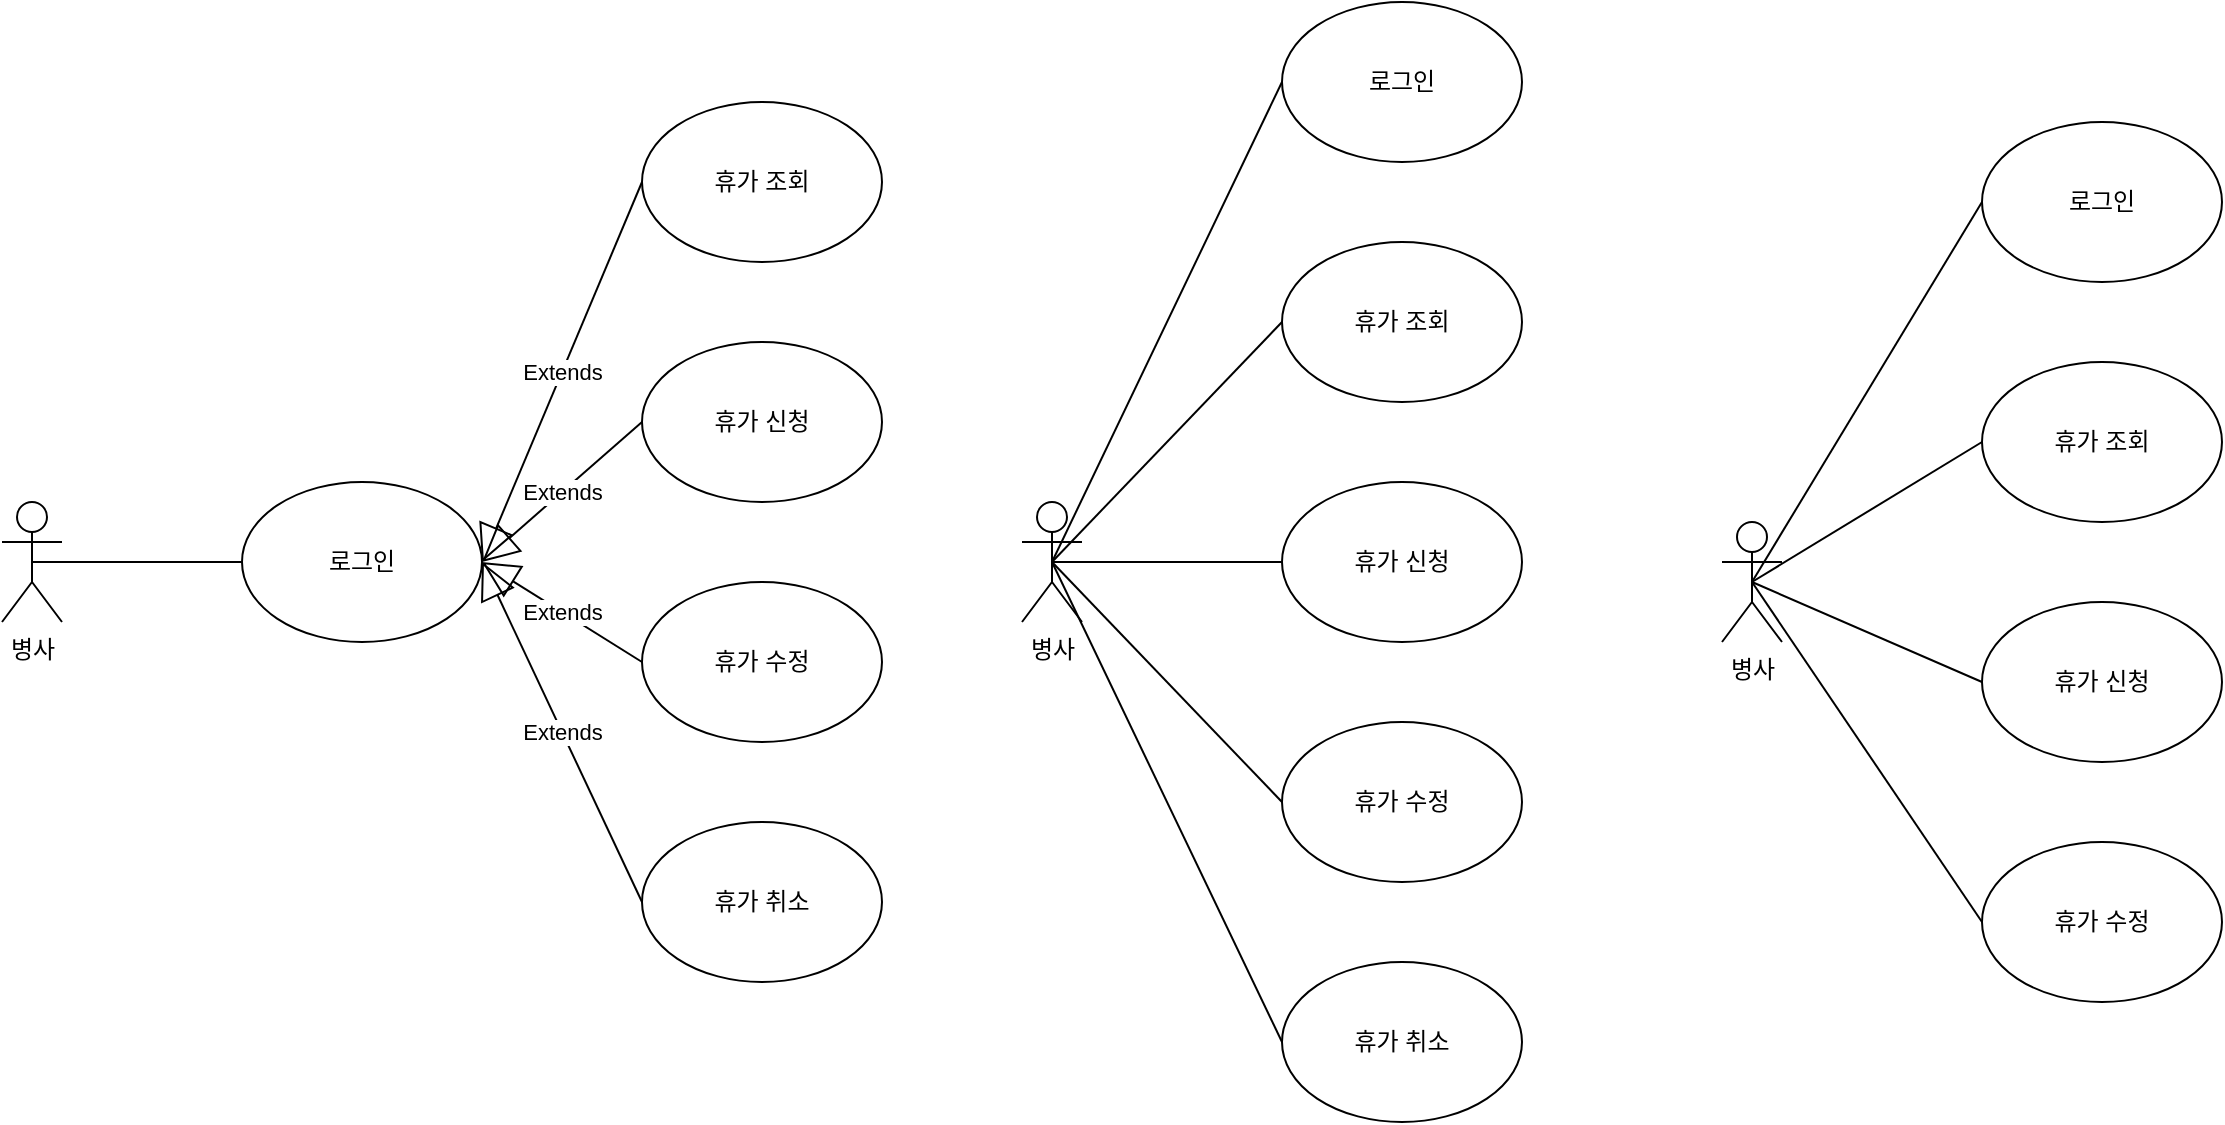 <mxfile version="13.0.5" type="device"><diagram id="QwUZPwF-8PaiH3k9oCQ7" name="Page-1"><mxGraphModel dx="1504" dy="644" grid="1" gridSize="10" guides="1" tooltips="1" connect="1" arrows="1" fold="1" page="1" pageScale="1" pageWidth="827" pageHeight="1169" math="0" shadow="0"><root><mxCell id="0"/><mxCell id="1" parent="0"/><mxCell id="nE359LRtqqMu93-BtnFI-255" value="병사" style="shape=umlActor;verticalLabelPosition=bottom;labelBackgroundColor=#ffffff;verticalAlign=top;html=1;outlineConnect=0;" vertex="1" parent="1"><mxGeometry x="40" y="650" width="30" height="60" as="geometry"/></mxCell><mxCell id="nE359LRtqqMu93-BtnFI-256" value="휴가 신청" style="ellipse;whiteSpace=wrap;html=1;" vertex="1" parent="1"><mxGeometry x="360" y="570" width="120" height="80" as="geometry"/></mxCell><mxCell id="nE359LRtqqMu93-BtnFI-257" value="휴가 수정" style="ellipse;whiteSpace=wrap;html=1;" vertex="1" parent="1"><mxGeometry x="360" y="690" width="120" height="80" as="geometry"/></mxCell><mxCell id="nE359LRtqqMu93-BtnFI-258" value="로그인" style="ellipse;whiteSpace=wrap;html=1;" vertex="1" parent="1"><mxGeometry x="160" y="640" width="120" height="80" as="geometry"/></mxCell><mxCell id="nE359LRtqqMu93-BtnFI-262" value="휴가 취소" style="ellipse;whiteSpace=wrap;html=1;" vertex="1" parent="1"><mxGeometry x="360" y="810" width="120" height="80" as="geometry"/></mxCell><mxCell id="nE359LRtqqMu93-BtnFI-283" value="휴가 조회" style="ellipse;whiteSpace=wrap;html=1;" vertex="1" parent="1"><mxGeometry x="360" y="450" width="120" height="80" as="geometry"/></mxCell><mxCell id="nE359LRtqqMu93-BtnFI-289" value="" style="endArrow=none;html=1;exitX=0.5;exitY=0.5;exitDx=0;exitDy=0;exitPerimeter=0;entryX=0;entryY=0.5;entryDx=0;entryDy=0;" edge="1" parent="1" source="nE359LRtqqMu93-BtnFI-255" target="nE359LRtqqMu93-BtnFI-258"><mxGeometry width="50" height="50" relative="1" as="geometry"><mxPoint x="340" y="770" as="sourcePoint"/><mxPoint x="390" y="720" as="targetPoint"/></mxGeometry></mxCell><mxCell id="nE359LRtqqMu93-BtnFI-290" value="Extends" style="endArrow=block;endSize=16;endFill=0;html=1;exitX=0;exitY=0.5;exitDx=0;exitDy=0;entryX=1;entryY=0.5;entryDx=0;entryDy=0;" edge="1" parent="1" source="nE359LRtqqMu93-BtnFI-283" target="nE359LRtqqMu93-BtnFI-258"><mxGeometry width="160" relative="1" as="geometry"><mxPoint x="290" y="740" as="sourcePoint"/><mxPoint x="450" y="740" as="targetPoint"/></mxGeometry></mxCell><mxCell id="nE359LRtqqMu93-BtnFI-291" value="Extends" style="endArrow=block;endSize=16;endFill=0;html=1;exitX=0;exitY=0.5;exitDx=0;exitDy=0;entryX=1;entryY=0.5;entryDx=0;entryDy=0;" edge="1" parent="1" source="nE359LRtqqMu93-BtnFI-256" target="nE359LRtqqMu93-BtnFI-258"><mxGeometry width="160" relative="1" as="geometry"><mxPoint x="370.0" y="500" as="sourcePoint"/><mxPoint x="290.0" y="690.0" as="targetPoint"/></mxGeometry></mxCell><mxCell id="nE359LRtqqMu93-BtnFI-292" value="Extends" style="endArrow=block;endSize=16;endFill=0;html=1;exitX=0;exitY=0.5;exitDx=0;exitDy=0;entryX=1;entryY=0.5;entryDx=0;entryDy=0;" edge="1" parent="1" source="nE359LRtqqMu93-BtnFI-257" target="nE359LRtqqMu93-BtnFI-258"><mxGeometry width="160" relative="1" as="geometry"><mxPoint x="380.0" y="510" as="sourcePoint"/><mxPoint x="300.0" y="700.0" as="targetPoint"/></mxGeometry></mxCell><mxCell id="nE359LRtqqMu93-BtnFI-293" value="Extends" style="endArrow=block;endSize=16;endFill=0;html=1;exitX=0;exitY=0.5;exitDx=0;exitDy=0;entryX=1;entryY=0.5;entryDx=0;entryDy=0;" edge="1" parent="1" source="nE359LRtqqMu93-BtnFI-262" target="nE359LRtqqMu93-BtnFI-258"><mxGeometry width="160" relative="1" as="geometry"><mxPoint x="390.0" y="520" as="sourcePoint"/><mxPoint x="310.0" y="710.0" as="targetPoint"/></mxGeometry></mxCell><mxCell id="nE359LRtqqMu93-BtnFI-294" value="병사" style="shape=umlActor;verticalLabelPosition=bottom;labelBackgroundColor=#ffffff;verticalAlign=top;html=1;outlineConnect=0;" vertex="1" parent="1"><mxGeometry x="550" y="650" width="30" height="60" as="geometry"/></mxCell><mxCell id="nE359LRtqqMu93-BtnFI-295" value="휴가 신청" style="ellipse;whiteSpace=wrap;html=1;" vertex="1" parent="1"><mxGeometry x="680" y="640" width="120" height="80" as="geometry"/></mxCell><mxCell id="nE359LRtqqMu93-BtnFI-296" value="휴가 수정" style="ellipse;whiteSpace=wrap;html=1;" vertex="1" parent="1"><mxGeometry x="680" y="760" width="120" height="80" as="geometry"/></mxCell><mxCell id="nE359LRtqqMu93-BtnFI-297" value="로그인" style="ellipse;whiteSpace=wrap;html=1;" vertex="1" parent="1"><mxGeometry x="680" y="400" width="120" height="80" as="geometry"/></mxCell><mxCell id="nE359LRtqqMu93-BtnFI-298" value="휴가 취소" style="ellipse;whiteSpace=wrap;html=1;" vertex="1" parent="1"><mxGeometry x="680" y="880" width="120" height="80" as="geometry"/></mxCell><mxCell id="nE359LRtqqMu93-BtnFI-299" value="휴가 조회" style="ellipse;whiteSpace=wrap;html=1;" vertex="1" parent="1"><mxGeometry x="680" y="520" width="120" height="80" as="geometry"/></mxCell><mxCell id="nE359LRtqqMu93-BtnFI-300" value="" style="endArrow=none;html=1;exitX=0.5;exitY=0.5;exitDx=0;exitDy=0;exitPerimeter=0;entryX=0;entryY=0.5;entryDx=0;entryDy=0;" edge="1" parent="1" source="nE359LRtqqMu93-BtnFI-294" target="nE359LRtqqMu93-BtnFI-297"><mxGeometry width="50" height="50" relative="1" as="geometry"><mxPoint x="850" y="770" as="sourcePoint"/><mxPoint x="900" y="720" as="targetPoint"/></mxGeometry></mxCell><mxCell id="nE359LRtqqMu93-BtnFI-305" value="" style="endArrow=none;html=1;exitX=0.5;exitY=0.5;exitDx=0;exitDy=0;exitPerimeter=0;entryX=0;entryY=0.5;entryDx=0;entryDy=0;" edge="1" parent="1" source="nE359LRtqqMu93-BtnFI-294" target="nE359LRtqqMu93-BtnFI-299"><mxGeometry width="50" height="50" relative="1" as="geometry"><mxPoint x="575" y="690.0" as="sourcePoint"/><mxPoint x="690" y="450" as="targetPoint"/></mxGeometry></mxCell><mxCell id="nE359LRtqqMu93-BtnFI-306" value="" style="endArrow=none;html=1;exitX=0.5;exitY=0.5;exitDx=0;exitDy=0;exitPerimeter=0;entryX=0;entryY=0.5;entryDx=0;entryDy=0;" edge="1" parent="1" source="nE359LRtqqMu93-BtnFI-294" target="nE359LRtqqMu93-BtnFI-295"><mxGeometry width="50" height="50" relative="1" as="geometry"><mxPoint x="585" y="700.0" as="sourcePoint"/><mxPoint x="700" y="460" as="targetPoint"/></mxGeometry></mxCell><mxCell id="nE359LRtqqMu93-BtnFI-307" value="" style="endArrow=none;html=1;exitX=0.5;exitY=0.5;exitDx=0;exitDy=0;exitPerimeter=0;entryX=0;entryY=0.5;entryDx=0;entryDy=0;" edge="1" parent="1" source="nE359LRtqqMu93-BtnFI-294" target="nE359LRtqqMu93-BtnFI-296"><mxGeometry width="50" height="50" relative="1" as="geometry"><mxPoint x="540" y="950.0" as="sourcePoint"/><mxPoint x="655" y="710" as="targetPoint"/></mxGeometry></mxCell><mxCell id="nE359LRtqqMu93-BtnFI-308" value="" style="endArrow=none;html=1;exitX=0.5;exitY=0.5;exitDx=0;exitDy=0;exitPerimeter=0;entryX=0;entryY=0.5;entryDx=0;entryDy=0;" edge="1" parent="1" source="nE359LRtqqMu93-BtnFI-294" target="nE359LRtqqMu93-BtnFI-298"><mxGeometry width="50" height="50" relative="1" as="geometry"><mxPoint x="605" y="720.0" as="sourcePoint"/><mxPoint x="720" y="480" as="targetPoint"/></mxGeometry></mxCell><mxCell id="nE359LRtqqMu93-BtnFI-309" value="병사" style="shape=umlActor;verticalLabelPosition=bottom;labelBackgroundColor=#ffffff;verticalAlign=top;html=1;outlineConnect=0;" vertex="1" parent="1"><mxGeometry x="900" y="660" width="30" height="60" as="geometry"/></mxCell><mxCell id="nE359LRtqqMu93-BtnFI-310" value="휴가 신청" style="ellipse;whiteSpace=wrap;html=1;" vertex="1" parent="1"><mxGeometry x="1030" y="700" width="120" height="80" as="geometry"/></mxCell><mxCell id="nE359LRtqqMu93-BtnFI-311" value="휴가 수정" style="ellipse;whiteSpace=wrap;html=1;" vertex="1" parent="1"><mxGeometry x="1030" y="820" width="120" height="80" as="geometry"/></mxCell><mxCell id="nE359LRtqqMu93-BtnFI-312" value="로그인" style="ellipse;whiteSpace=wrap;html=1;" vertex="1" parent="1"><mxGeometry x="1030" y="460" width="120" height="80" as="geometry"/></mxCell><mxCell id="nE359LRtqqMu93-BtnFI-314" value="휴가 조회" style="ellipse;whiteSpace=wrap;html=1;" vertex="1" parent="1"><mxGeometry x="1030" y="580" width="120" height="80" as="geometry"/></mxCell><mxCell id="nE359LRtqqMu93-BtnFI-315" value="" style="endArrow=none;html=1;exitX=0.5;exitY=0.5;exitDx=0;exitDy=0;exitPerimeter=0;entryX=0;entryY=0.5;entryDx=0;entryDy=0;" edge="1" parent="1" source="nE359LRtqqMu93-BtnFI-309" target="nE359LRtqqMu93-BtnFI-312"><mxGeometry width="50" height="50" relative="1" as="geometry"><mxPoint x="1200" y="780" as="sourcePoint"/><mxPoint x="1250" y="730" as="targetPoint"/></mxGeometry></mxCell><mxCell id="nE359LRtqqMu93-BtnFI-316" value="" style="endArrow=none;html=1;exitX=0.5;exitY=0.5;exitDx=0;exitDy=0;exitPerimeter=0;entryX=0;entryY=0.5;entryDx=0;entryDy=0;" edge="1" parent="1" source="nE359LRtqqMu93-BtnFI-309" target="nE359LRtqqMu93-BtnFI-314"><mxGeometry width="50" height="50" relative="1" as="geometry"><mxPoint x="925" y="700.0" as="sourcePoint"/><mxPoint x="1040" y="460" as="targetPoint"/></mxGeometry></mxCell><mxCell id="nE359LRtqqMu93-BtnFI-317" value="" style="endArrow=none;html=1;exitX=0.5;exitY=0.5;exitDx=0;exitDy=0;exitPerimeter=0;entryX=0;entryY=0.5;entryDx=0;entryDy=0;" edge="1" parent="1" source="nE359LRtqqMu93-BtnFI-309" target="nE359LRtqqMu93-BtnFI-310"><mxGeometry width="50" height="50" relative="1" as="geometry"><mxPoint x="935" y="710.0" as="sourcePoint"/><mxPoint x="1050" y="470" as="targetPoint"/></mxGeometry></mxCell><mxCell id="nE359LRtqqMu93-BtnFI-318" value="" style="endArrow=none;html=1;exitX=0.5;exitY=0.5;exitDx=0;exitDy=0;exitPerimeter=0;entryX=0;entryY=0.5;entryDx=0;entryDy=0;" edge="1" parent="1" source="nE359LRtqqMu93-BtnFI-309" target="nE359LRtqqMu93-BtnFI-311"><mxGeometry width="50" height="50" relative="1" as="geometry"><mxPoint x="890" y="960.0" as="sourcePoint"/><mxPoint x="1005" y="720" as="targetPoint"/></mxGeometry></mxCell></root></mxGraphModel></diagram></mxfile>
